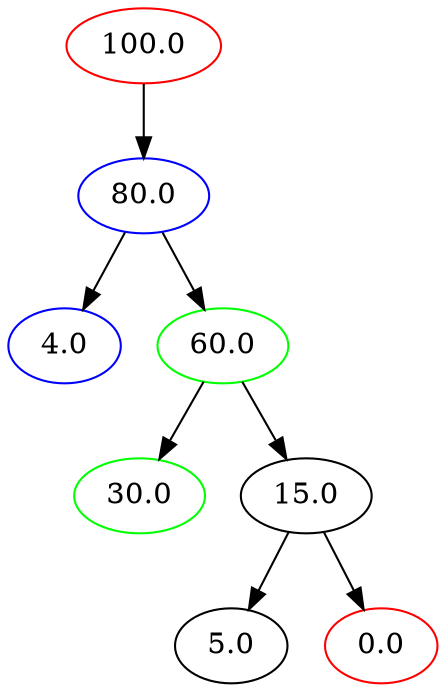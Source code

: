 digraph {
100.0->80.0
80.0->4.0
80.0->60.0
60.0->30.0
60.0->15.0
15.0->5.0
15.0->0.0
100.0[color=red]
0.0[color=red]
80.0[color=blue]
4.0[color=blue]
60.0[color=green]
30.0[color=green]
15.0[color=black]
5.0[color=black]
}